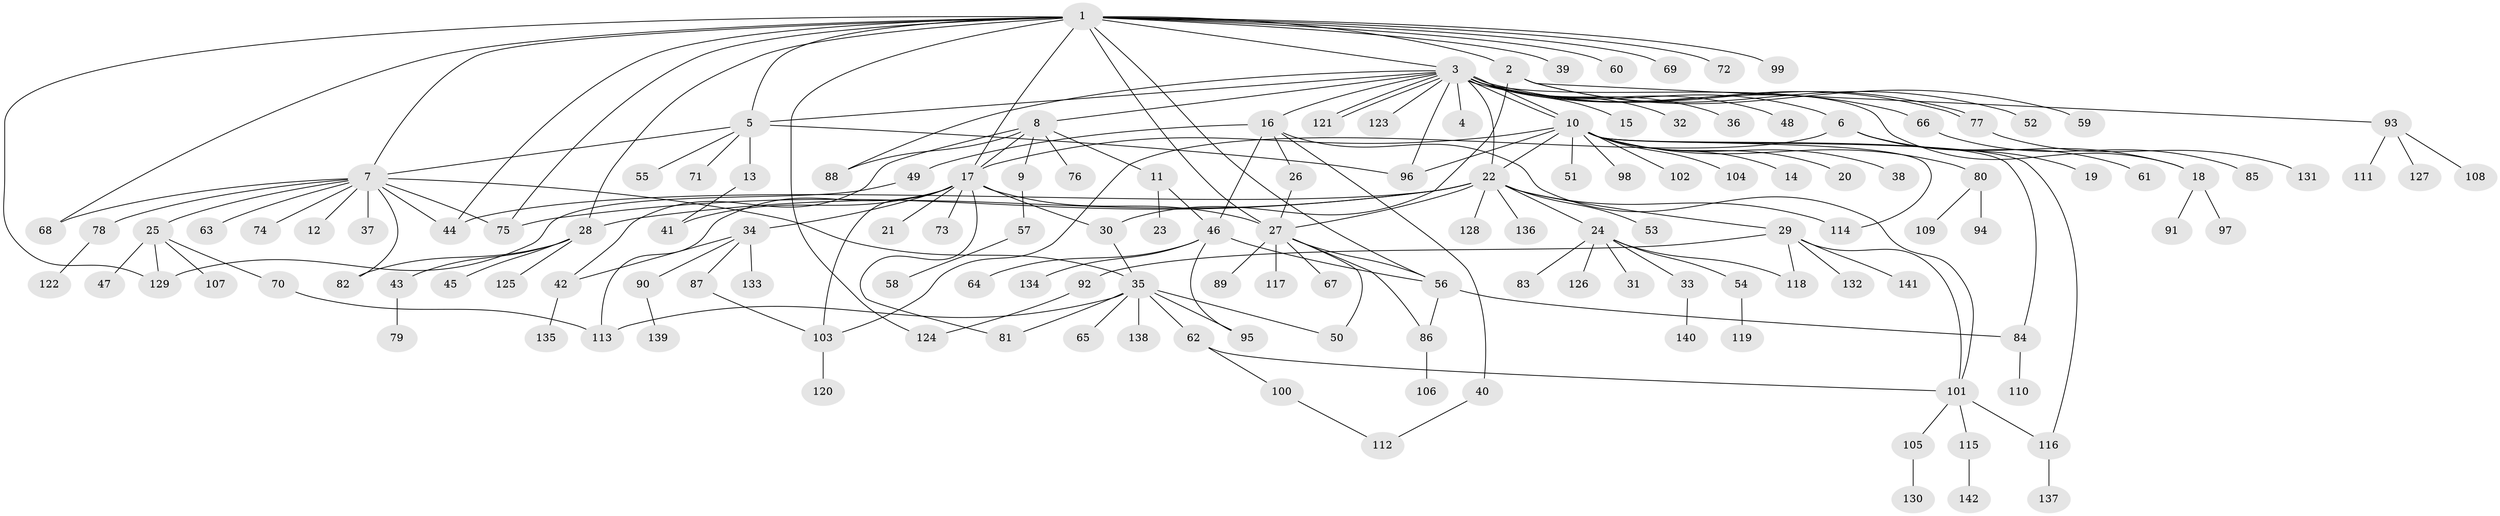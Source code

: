 // Generated by graph-tools (version 1.1) at 2025/26/03/09/25 03:26:01]
// undirected, 142 vertices, 188 edges
graph export_dot {
graph [start="1"]
  node [color=gray90,style=filled];
  1;
  2;
  3;
  4;
  5;
  6;
  7;
  8;
  9;
  10;
  11;
  12;
  13;
  14;
  15;
  16;
  17;
  18;
  19;
  20;
  21;
  22;
  23;
  24;
  25;
  26;
  27;
  28;
  29;
  30;
  31;
  32;
  33;
  34;
  35;
  36;
  37;
  38;
  39;
  40;
  41;
  42;
  43;
  44;
  45;
  46;
  47;
  48;
  49;
  50;
  51;
  52;
  53;
  54;
  55;
  56;
  57;
  58;
  59;
  60;
  61;
  62;
  63;
  64;
  65;
  66;
  67;
  68;
  69;
  70;
  71;
  72;
  73;
  74;
  75;
  76;
  77;
  78;
  79;
  80;
  81;
  82;
  83;
  84;
  85;
  86;
  87;
  88;
  89;
  90;
  91;
  92;
  93;
  94;
  95;
  96;
  97;
  98;
  99;
  100;
  101;
  102;
  103;
  104;
  105;
  106;
  107;
  108;
  109;
  110;
  111;
  112;
  113;
  114;
  115;
  116;
  117;
  118;
  119;
  120;
  121;
  122;
  123;
  124;
  125;
  126;
  127;
  128;
  129;
  130;
  131;
  132;
  133;
  134;
  135;
  136;
  137;
  138;
  139;
  140;
  141;
  142;
  1 -- 2;
  1 -- 3;
  1 -- 5;
  1 -- 7;
  1 -- 17;
  1 -- 27;
  1 -- 28;
  1 -- 39;
  1 -- 44;
  1 -- 56;
  1 -- 60;
  1 -- 68;
  1 -- 69;
  1 -- 72;
  1 -- 75;
  1 -- 99;
  1 -- 124;
  1 -- 129;
  2 -- 30;
  2 -- 52;
  2 -- 59;
  2 -- 93;
  3 -- 4;
  3 -- 5;
  3 -- 6;
  3 -- 8;
  3 -- 10;
  3 -- 10;
  3 -- 15;
  3 -- 16;
  3 -- 18;
  3 -- 22;
  3 -- 32;
  3 -- 36;
  3 -- 48;
  3 -- 66;
  3 -- 77;
  3 -- 77;
  3 -- 88;
  3 -- 96;
  3 -- 121;
  3 -- 121;
  3 -- 123;
  5 -- 7;
  5 -- 13;
  5 -- 55;
  5 -- 71;
  5 -- 96;
  6 -- 18;
  6 -- 19;
  6 -- 61;
  6 -- 103;
  7 -- 12;
  7 -- 25;
  7 -- 35;
  7 -- 37;
  7 -- 44;
  7 -- 63;
  7 -- 68;
  7 -- 74;
  7 -- 75;
  7 -- 78;
  7 -- 82;
  8 -- 9;
  8 -- 11;
  8 -- 17;
  8 -- 42;
  8 -- 76;
  8 -- 88;
  9 -- 57;
  10 -- 14;
  10 -- 17;
  10 -- 20;
  10 -- 22;
  10 -- 38;
  10 -- 51;
  10 -- 80;
  10 -- 84;
  10 -- 96;
  10 -- 98;
  10 -- 102;
  10 -- 104;
  10 -- 114;
  10 -- 116;
  11 -- 23;
  11 -- 46;
  13 -- 41;
  16 -- 26;
  16 -- 40;
  16 -- 46;
  16 -- 49;
  16 -- 101;
  17 -- 21;
  17 -- 27;
  17 -- 30;
  17 -- 34;
  17 -- 41;
  17 -- 73;
  17 -- 81;
  17 -- 103;
  17 -- 113;
  18 -- 91;
  18 -- 97;
  22 -- 24;
  22 -- 27;
  22 -- 28;
  22 -- 29;
  22 -- 44;
  22 -- 53;
  22 -- 75;
  22 -- 114;
  22 -- 128;
  22 -- 136;
  24 -- 31;
  24 -- 33;
  24 -- 54;
  24 -- 83;
  24 -- 118;
  24 -- 126;
  25 -- 47;
  25 -- 70;
  25 -- 107;
  25 -- 129;
  26 -- 27;
  27 -- 50;
  27 -- 56;
  27 -- 67;
  27 -- 86;
  27 -- 89;
  27 -- 117;
  28 -- 43;
  28 -- 45;
  28 -- 82;
  28 -- 125;
  29 -- 92;
  29 -- 101;
  29 -- 118;
  29 -- 132;
  29 -- 141;
  30 -- 35;
  33 -- 140;
  34 -- 42;
  34 -- 87;
  34 -- 90;
  34 -- 133;
  35 -- 50;
  35 -- 62;
  35 -- 65;
  35 -- 81;
  35 -- 95;
  35 -- 113;
  35 -- 138;
  40 -- 112;
  42 -- 135;
  43 -- 79;
  46 -- 56;
  46 -- 64;
  46 -- 95;
  46 -- 134;
  49 -- 129;
  54 -- 119;
  56 -- 84;
  56 -- 86;
  57 -- 58;
  62 -- 100;
  62 -- 101;
  66 -- 85;
  70 -- 113;
  77 -- 131;
  78 -- 122;
  80 -- 94;
  80 -- 109;
  84 -- 110;
  86 -- 106;
  87 -- 103;
  90 -- 139;
  92 -- 124;
  93 -- 108;
  93 -- 111;
  93 -- 127;
  100 -- 112;
  101 -- 105;
  101 -- 115;
  101 -- 116;
  103 -- 120;
  105 -- 130;
  115 -- 142;
  116 -- 137;
}
